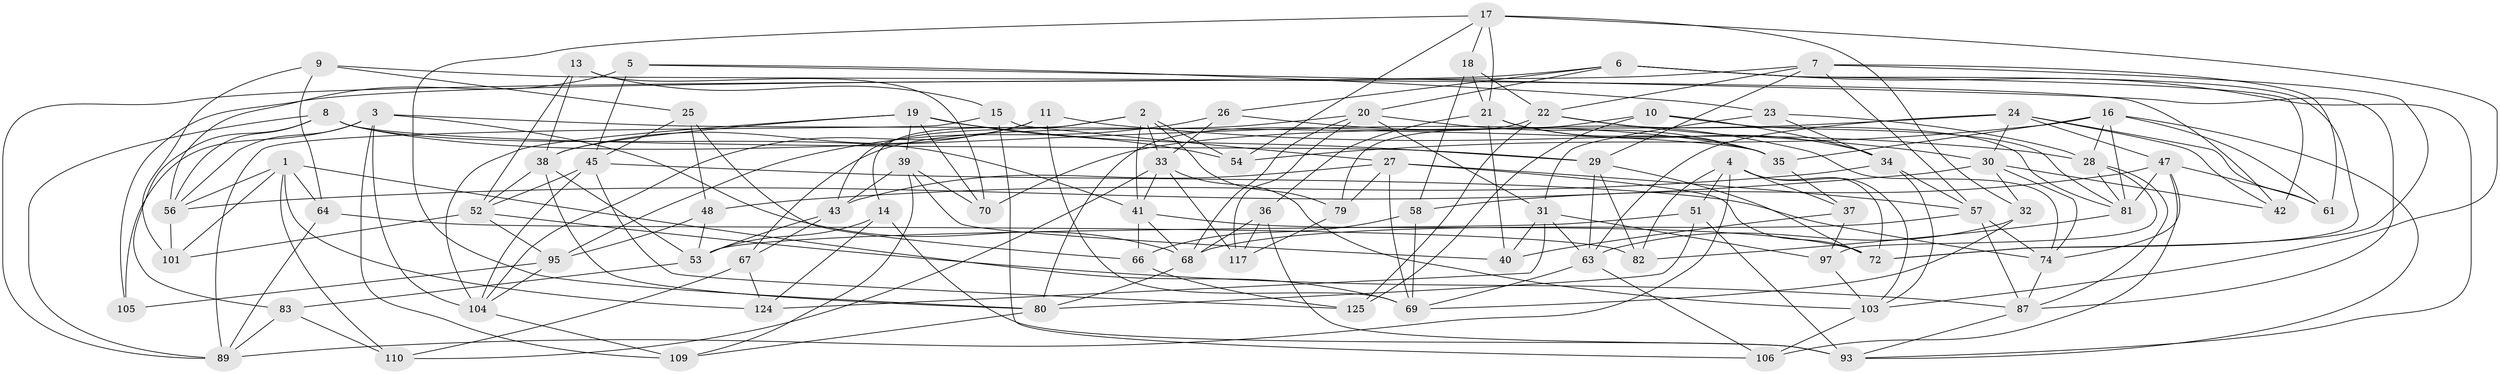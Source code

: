 // original degree distribution, {4: 1.0}
// Generated by graph-tools (version 1.1) at 2025/11/02/27/25 16:11:49]
// undirected, 82 vertices, 207 edges
graph export_dot {
graph [start="1"]
  node [color=gray90,style=filled];
  1 [super="+49"];
  2 [super="+78"];
  3 [super="+113"];
  4 [super="+12"];
  5;
  6 [super="+91"];
  7 [super="+96"];
  8 [super="+115"];
  9;
  10;
  11;
  13;
  14;
  15;
  16 [super="+94"];
  17 [super="+50"];
  18;
  19 [super="+112"];
  20 [super="+98"];
  21 [super="+85"];
  22 [super="+88"];
  23;
  24 [super="+116"];
  25;
  26;
  27 [super="+46"];
  28 [super="+55"];
  29 [super="+62"];
  30 [super="+60"];
  31 [super="+92"];
  32;
  33 [super="+44"];
  34 [super="+126"];
  35 [super="+123"];
  36;
  37;
  38 [super="+71"];
  39 [super="+73"];
  40;
  41 [super="+86"];
  42;
  43 [super="+76"];
  45 [super="+59"];
  47 [super="+114"];
  48;
  51;
  52 [super="+120"];
  53 [super="+111"];
  54;
  56 [super="+77"];
  57 [super="+65"];
  58;
  61;
  63 [super="+75"];
  64;
  66;
  67;
  68 [super="+122"];
  69 [super="+108"];
  70;
  72 [super="+84"];
  74 [super="+90"];
  79;
  80 [super="+118"];
  81 [super="+107"];
  82;
  83;
  87 [super="+100"];
  89 [super="+102"];
  93 [super="+119"];
  95 [super="+99"];
  97;
  101;
  103 [super="+121"];
  104 [super="+127"];
  105;
  106;
  109;
  110;
  117;
  124;
  125;
  1 -- 110;
  1 -- 101;
  1 -- 56;
  1 -- 64;
  1 -- 124;
  1 -- 69;
  2 -- 79;
  2 -- 14;
  2 -- 33;
  2 -- 43;
  2 -- 54;
  2 -- 41;
  3 -- 109;
  3 -- 68;
  3 -- 104;
  3 -- 56;
  3 -- 105;
  3 -- 35;
  4 -- 72;
  4 -- 103;
  4 -- 82;
  4 -- 89;
  4 -- 51;
  4 -- 37;
  5 -- 23;
  5 -- 56;
  5 -- 87;
  5 -- 45;
  6 -- 93;
  6 -- 20;
  6 -- 72;
  6 -- 89;
  6 -- 26;
  6 -- 42;
  7 -- 22;
  7 -- 57;
  7 -- 29;
  7 -- 72;
  7 -- 105;
  7 -- 61;
  8 -- 83;
  8 -- 41;
  8 -- 29;
  8 -- 89;
  8 -- 56;
  8 -- 35;
  9 -- 101;
  9 -- 42;
  9 -- 64;
  9 -- 25;
  10 -- 79;
  10 -- 125;
  10 -- 81;
  10 -- 34;
  11 -- 104;
  11 -- 69;
  11 -- 28;
  11 -- 38;
  13 -- 70;
  13 -- 15;
  13 -- 52;
  13 -- 38;
  14 -- 93;
  14 -- 124;
  14 -- 53;
  15 -- 106;
  15 -- 27;
  15 -- 89;
  16 -- 35;
  16 -- 54;
  16 -- 81;
  16 -- 93;
  16 -- 28;
  16 -- 61;
  17 -- 21;
  17 -- 54;
  17 -- 103;
  17 -- 32;
  17 -- 18;
  17 -- 80;
  18 -- 58;
  18 -- 21;
  18 -- 22;
  19 -- 54;
  19 -- 39;
  19 -- 38;
  19 -- 104;
  19 -- 29;
  19 -- 70;
  20 -- 117;
  20 -- 68;
  20 -- 67;
  20 -- 31;
  20 -- 35;
  21 -- 34;
  21 -- 40;
  21 -- 35;
  21 -- 36;
  22 -- 125;
  22 -- 30;
  22 -- 80;
  22 -- 81;
  23 -- 34;
  23 -- 28;
  23 -- 31;
  24 -- 70;
  24 -- 42;
  24 -- 61;
  24 -- 63;
  24 -- 30;
  24 -- 47;
  25 -- 48;
  25 -- 45;
  25 -- 66;
  26 -- 33;
  26 -- 95;
  26 -- 74;
  27 -- 79;
  27 -- 69;
  27 -- 72;
  27 -- 43;
  27 -- 57;
  28 -- 97;
  28 -- 87;
  28 -- 81;
  29 -- 82;
  29 -- 72;
  29 -- 63;
  30 -- 32;
  30 -- 56;
  30 -- 42;
  30 -- 74;
  31 -- 40;
  31 -- 63;
  31 -- 124;
  31 -- 97;
  32 -- 69;
  32 -- 63;
  33 -- 41;
  33 -- 117;
  33 -- 103;
  33 -- 110;
  34 -- 48;
  34 -- 103;
  34 -- 57;
  35 -- 37;
  36 -- 93;
  36 -- 117;
  36 -- 68;
  37 -- 40;
  37 -- 97;
  38 -- 52;
  38 -- 80;
  38 -- 53;
  39 -- 43 [weight=2];
  39 -- 40;
  39 -- 109;
  39 -- 70;
  41 -- 68;
  41 -- 72;
  41 -- 66;
  43 -- 53;
  43 -- 67;
  45 -- 125;
  45 -- 74;
  45 -- 104;
  45 -- 52;
  47 -- 58;
  47 -- 106;
  47 -- 74;
  47 -- 81;
  47 -- 61;
  48 -- 53;
  48 -- 95;
  51 -- 80;
  51 -- 53;
  51 -- 93;
  52 -- 101;
  52 -- 95;
  52 -- 87;
  53 -- 83;
  56 -- 101;
  57 -- 87;
  57 -- 68;
  57 -- 74;
  58 -- 69;
  58 -- 66;
  63 -- 69;
  63 -- 106;
  64 -- 82;
  64 -- 89;
  66 -- 125;
  67 -- 124;
  67 -- 110;
  68 -- 80;
  74 -- 87;
  79 -- 117;
  80 -- 109;
  81 -- 82;
  83 -- 110;
  83 -- 89;
  87 -- 93;
  95 -- 105 [weight=2];
  95 -- 104;
  97 -- 103;
  103 -- 106;
  104 -- 109;
}
